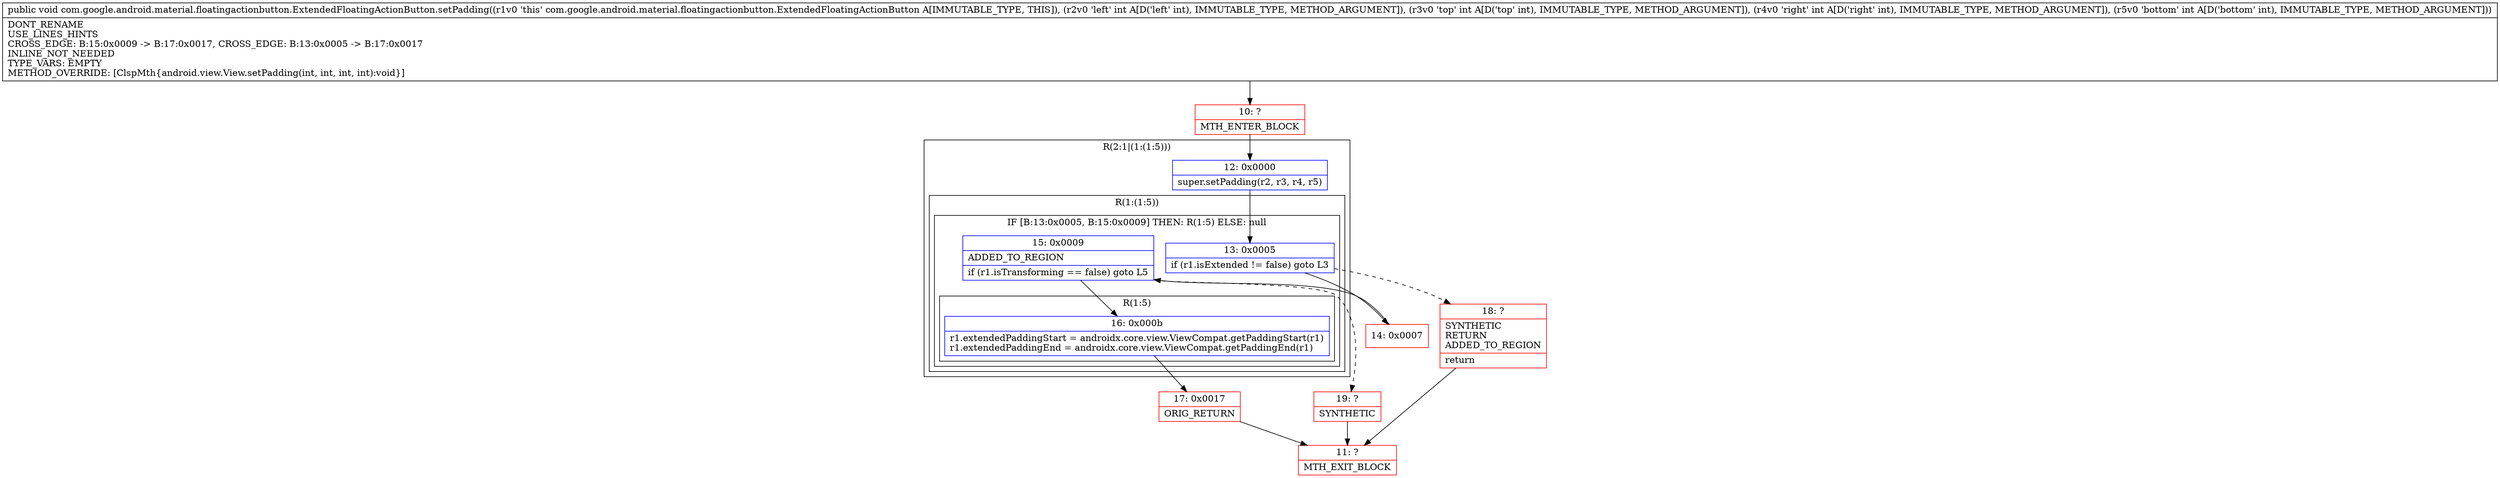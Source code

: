 digraph "CFG forcom.google.android.material.floatingactionbutton.ExtendedFloatingActionButton.setPadding(IIII)V" {
subgraph cluster_Region_482062308 {
label = "R(2:1|(1:(1:5)))";
node [shape=record,color=blue];
Node_12 [shape=record,label="{12\:\ 0x0000|super.setPadding(r2, r3, r4, r5)\l}"];
subgraph cluster_Region_892901266 {
label = "R(1:(1:5))";
node [shape=record,color=blue];
subgraph cluster_IfRegion_1681118227 {
label = "IF [B:13:0x0005, B:15:0x0009] THEN: R(1:5) ELSE: null";
node [shape=record,color=blue];
Node_13 [shape=record,label="{13\:\ 0x0005|if (r1.isExtended != false) goto L3\l}"];
Node_15 [shape=record,label="{15\:\ 0x0009|ADDED_TO_REGION\l|if (r1.isTransforming == false) goto L5\l}"];
subgraph cluster_Region_445829106 {
label = "R(1:5)";
node [shape=record,color=blue];
Node_16 [shape=record,label="{16\:\ 0x000b|r1.extendedPaddingStart = androidx.core.view.ViewCompat.getPaddingStart(r1)\lr1.extendedPaddingEnd = androidx.core.view.ViewCompat.getPaddingEnd(r1)\l}"];
}
}
}
}
Node_10 [shape=record,color=red,label="{10\:\ ?|MTH_ENTER_BLOCK\l}"];
Node_14 [shape=record,color=red,label="{14\:\ 0x0007}"];
Node_17 [shape=record,color=red,label="{17\:\ 0x0017|ORIG_RETURN\l}"];
Node_11 [shape=record,color=red,label="{11\:\ ?|MTH_EXIT_BLOCK\l}"];
Node_19 [shape=record,color=red,label="{19\:\ ?|SYNTHETIC\l}"];
Node_18 [shape=record,color=red,label="{18\:\ ?|SYNTHETIC\lRETURN\lADDED_TO_REGION\l|return\l}"];
MethodNode[shape=record,label="{public void com.google.android.material.floatingactionbutton.ExtendedFloatingActionButton.setPadding((r1v0 'this' com.google.android.material.floatingactionbutton.ExtendedFloatingActionButton A[IMMUTABLE_TYPE, THIS]), (r2v0 'left' int A[D('left' int), IMMUTABLE_TYPE, METHOD_ARGUMENT]), (r3v0 'top' int A[D('top' int), IMMUTABLE_TYPE, METHOD_ARGUMENT]), (r4v0 'right' int A[D('right' int), IMMUTABLE_TYPE, METHOD_ARGUMENT]), (r5v0 'bottom' int A[D('bottom' int), IMMUTABLE_TYPE, METHOD_ARGUMENT]))  | DONT_RENAME\lUSE_LINES_HINTS\lCROSS_EDGE: B:15:0x0009 \-\> B:17:0x0017, CROSS_EDGE: B:13:0x0005 \-\> B:17:0x0017\lINLINE_NOT_NEEDED\lTYPE_VARS: EMPTY\lMETHOD_OVERRIDE: [ClspMth\{android.view.View.setPadding(int, int, int, int):void\}]\l}"];
MethodNode -> Node_10;Node_12 -> Node_13;
Node_13 -> Node_14;
Node_13 -> Node_18[style=dashed];
Node_15 -> Node_16;
Node_15 -> Node_19[style=dashed];
Node_16 -> Node_17;
Node_10 -> Node_12;
Node_14 -> Node_15;
Node_17 -> Node_11;
Node_19 -> Node_11;
Node_18 -> Node_11;
}

